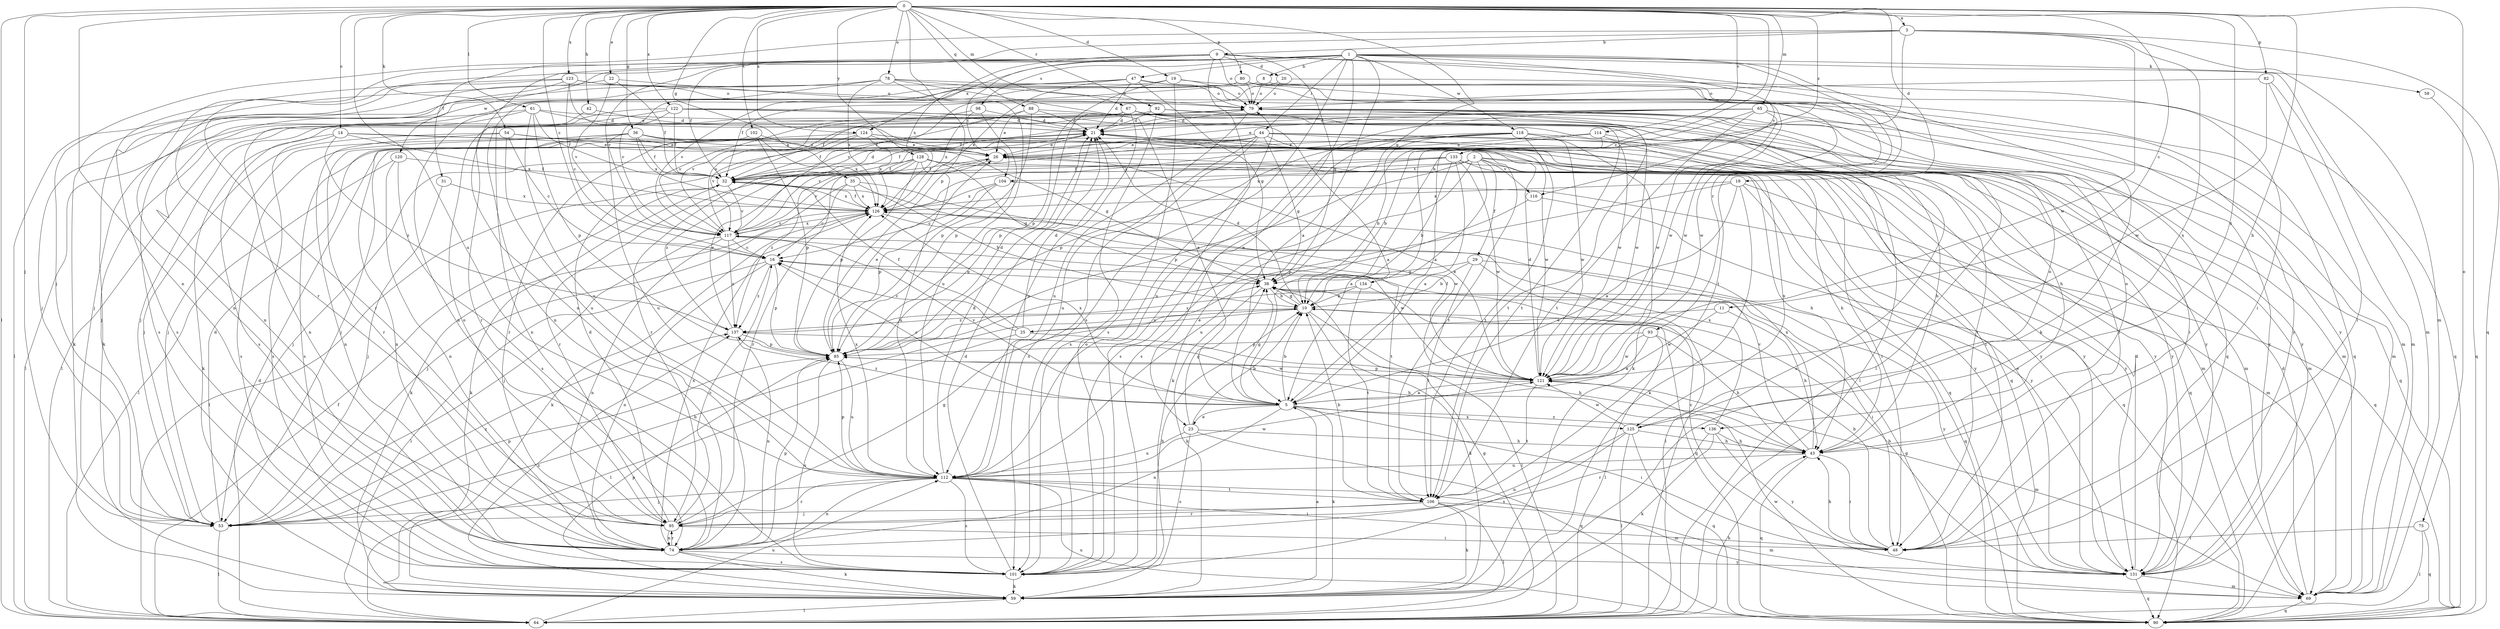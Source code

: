 strict digraph  {
0;
1;
2;
3;
5;
8;
9;
10;
11;
14;
16;
18;
19;
20;
21;
22;
23;
25;
26;
29;
31;
32;
35;
36;
38;
42;
43;
44;
47;
48;
53;
54;
58;
59;
61;
64;
65;
67;
69;
74;
75;
78;
79;
80;
82;
85;
88;
90;
92;
93;
95;
98;
101;
102;
104;
106;
112;
114;
116;
117;
118;
120;
121;
122;
123;
124;
125;
126;
128;
131;
133;
134;
136;
137;
0 -> 3  [label=a];
0 -> 11  [label=c];
0 -> 14  [label=c];
0 -> 16  [label=c];
0 -> 18  [label=d];
0 -> 19  [label=d];
0 -> 22  [label=e];
0 -> 35  [label=g];
0 -> 36  [label=g];
0 -> 38  [label=g];
0 -> 42  [label=h];
0 -> 43  [label=h];
0 -> 53  [label=j];
0 -> 54  [label=k];
0 -> 61  [label=l];
0 -> 64  [label=l];
0 -> 65  [label=m];
0 -> 67  [label=m];
0 -> 74  [label=n];
0 -> 75  [label=o];
0 -> 78  [label=o];
0 -> 80  [label=p];
0 -> 82  [label=p];
0 -> 85  [label=p];
0 -> 88  [label=q];
0 -> 92  [label=r];
0 -> 102  [label=t];
0 -> 112  [label=u];
0 -> 114  [label=v];
0 -> 122  [label=x];
0 -> 123  [label=x];
0 -> 124  [label=x];
0 -> 128  [label=y];
0 -> 133  [label=z];
0 -> 134  [label=z];
0 -> 136  [label=z];
1 -> 5  [label=a];
1 -> 8  [label=b];
1 -> 23  [label=e];
1 -> 44  [label=i];
1 -> 47  [label=i];
1 -> 58  [label=k];
1 -> 59  [label=k];
1 -> 69  [label=m];
1 -> 74  [label=n];
1 -> 93  [label=r];
1 -> 95  [label=r];
1 -> 98  [label=s];
1 -> 101  [label=s];
1 -> 116  [label=v];
1 -> 118  [label=w];
1 -> 120  [label=w];
1 -> 124  [label=x];
2 -> 5  [label=a];
2 -> 29  [label=f];
2 -> 59  [label=k];
2 -> 85  [label=p];
2 -> 90  [label=q];
2 -> 104  [label=t];
2 -> 116  [label=v];
2 -> 117  [label=v];
2 -> 125  [label=x];
2 -> 131  [label=y];
3 -> 9  [label=b];
3 -> 10  [label=b];
3 -> 31  [label=f];
3 -> 53  [label=j];
3 -> 69  [label=m];
3 -> 90  [label=q];
3 -> 121  [label=w];
3 -> 125  [label=x];
5 -> 10  [label=b];
5 -> 16  [label=c];
5 -> 23  [label=e];
5 -> 38  [label=g];
5 -> 48  [label=i];
5 -> 59  [label=k];
5 -> 74  [label=n];
5 -> 117  [label=v];
5 -> 125  [label=x];
5 -> 126  [label=x];
5 -> 136  [label=z];
5 -> 137  [label=z];
8 -> 32  [label=f];
8 -> 79  [label=o];
8 -> 90  [label=q];
9 -> 20  [label=d];
9 -> 32  [label=f];
9 -> 38  [label=g];
9 -> 48  [label=i];
9 -> 74  [label=n];
9 -> 79  [label=o];
9 -> 101  [label=s];
9 -> 104  [label=t];
9 -> 106  [label=t];
9 -> 117  [label=v];
9 -> 126  [label=x];
10 -> 21  [label=d];
10 -> 25  [label=e];
10 -> 38  [label=g];
10 -> 59  [label=k];
10 -> 64  [label=l];
10 -> 137  [label=z];
11 -> 25  [label=e];
11 -> 43  [label=h];
11 -> 121  [label=w];
14 -> 26  [label=e];
14 -> 59  [label=k];
14 -> 101  [label=s];
14 -> 126  [label=x];
14 -> 131  [label=y];
14 -> 137  [label=z];
16 -> 38  [label=g];
16 -> 64  [label=l];
16 -> 74  [label=n];
16 -> 85  [label=p];
16 -> 137  [label=z];
18 -> 5  [label=a];
18 -> 59  [label=k];
18 -> 69  [label=m];
18 -> 85  [label=p];
18 -> 126  [label=x];
18 -> 131  [label=y];
19 -> 69  [label=m];
19 -> 74  [label=n];
19 -> 79  [label=o];
19 -> 85  [label=p];
19 -> 101  [label=s];
20 -> 79  [label=o];
20 -> 90  [label=q];
20 -> 117  [label=v];
21 -> 26  [label=e];
21 -> 32  [label=f];
21 -> 69  [label=m];
21 -> 131  [label=y];
22 -> 32  [label=f];
22 -> 59  [label=k];
22 -> 79  [label=o];
22 -> 117  [label=v];
23 -> 10  [label=b];
23 -> 38  [label=g];
23 -> 43  [label=h];
23 -> 90  [label=q];
23 -> 101  [label=s];
23 -> 112  [label=u];
25 -> 16  [label=c];
25 -> 21  [label=d];
25 -> 32  [label=f];
25 -> 43  [label=h];
25 -> 64  [label=l];
26 -> 32  [label=f];
26 -> 43  [label=h];
26 -> 137  [label=z];
29 -> 10  [label=b];
29 -> 38  [label=g];
29 -> 64  [label=l];
29 -> 90  [label=q];
29 -> 106  [label=t];
31 -> 53  [label=j];
31 -> 126  [label=x];
32 -> 21  [label=d];
32 -> 59  [label=k];
32 -> 64  [label=l];
32 -> 117  [label=v];
32 -> 126  [label=x];
35 -> 10  [label=b];
35 -> 16  [label=c];
35 -> 59  [label=k];
35 -> 121  [label=w];
35 -> 126  [label=x];
36 -> 26  [label=e];
36 -> 32  [label=f];
36 -> 53  [label=j];
36 -> 69  [label=m];
36 -> 95  [label=r];
36 -> 101  [label=s];
36 -> 106  [label=t];
36 -> 112  [label=u];
36 -> 126  [label=x];
38 -> 10  [label=b];
38 -> 48  [label=i];
38 -> 59  [label=k];
38 -> 131  [label=y];
42 -> 21  [label=d];
42 -> 53  [label=j];
43 -> 48  [label=i];
43 -> 79  [label=o];
43 -> 90  [label=q];
43 -> 112  [label=u];
43 -> 117  [label=v];
43 -> 126  [label=x];
44 -> 26  [label=e];
44 -> 38  [label=g];
44 -> 48  [label=i];
44 -> 53  [label=j];
44 -> 69  [label=m];
44 -> 95  [label=r];
44 -> 101  [label=s];
44 -> 112  [label=u];
44 -> 117  [label=v];
44 -> 121  [label=w];
44 -> 131  [label=y];
47 -> 21  [label=d];
47 -> 38  [label=g];
47 -> 53  [label=j];
47 -> 74  [label=n];
47 -> 79  [label=o];
47 -> 121  [label=w];
47 -> 126  [label=x];
48 -> 10  [label=b];
48 -> 16  [label=c];
48 -> 43  [label=h];
53 -> 10  [label=b];
53 -> 21  [label=d];
53 -> 64  [label=l];
53 -> 85  [label=p];
53 -> 137  [label=z];
54 -> 16  [label=c];
54 -> 26  [label=e];
54 -> 38  [label=g];
54 -> 53  [label=j];
54 -> 74  [label=n];
54 -> 112  [label=u];
58 -> 90  [label=q];
59 -> 5  [label=a];
59 -> 64  [label=l];
59 -> 85  [label=p];
59 -> 137  [label=z];
61 -> 21  [label=d];
61 -> 32  [label=f];
61 -> 43  [label=h];
61 -> 64  [label=l];
61 -> 74  [label=n];
61 -> 85  [label=p];
61 -> 112  [label=u];
64 -> 21  [label=d];
64 -> 32  [label=f];
64 -> 38  [label=g];
64 -> 43  [label=h];
64 -> 79  [label=o];
64 -> 112  [label=u];
65 -> 5  [label=a];
65 -> 21  [label=d];
65 -> 26  [label=e];
65 -> 32  [label=f];
65 -> 48  [label=i];
65 -> 69  [label=m];
65 -> 106  [label=t];
65 -> 112  [label=u];
65 -> 121  [label=w];
67 -> 5  [label=a];
67 -> 21  [label=d];
67 -> 69  [label=m];
67 -> 85  [label=p];
67 -> 95  [label=r];
67 -> 106  [label=t];
67 -> 112  [label=u];
67 -> 117  [label=v];
67 -> 121  [label=w];
69 -> 21  [label=d];
69 -> 90  [label=q];
74 -> 59  [label=k];
74 -> 85  [label=p];
74 -> 95  [label=r];
74 -> 101  [label=s];
74 -> 126  [label=x];
74 -> 131  [label=y];
75 -> 48  [label=i];
75 -> 64  [label=l];
75 -> 90  [label=q];
78 -> 5  [label=a];
78 -> 64  [label=l];
78 -> 79  [label=o];
78 -> 101  [label=s];
78 -> 112  [label=u];
78 -> 117  [label=v];
78 -> 121  [label=w];
78 -> 126  [label=x];
79 -> 21  [label=d];
79 -> 48  [label=i];
79 -> 74  [label=n];
79 -> 106  [label=t];
79 -> 112  [label=u];
79 -> 131  [label=y];
80 -> 53  [label=j];
80 -> 74  [label=n];
80 -> 79  [label=o];
80 -> 90  [label=q];
80 -> 117  [label=v];
80 -> 121  [label=w];
80 -> 131  [label=y];
82 -> 48  [label=i];
82 -> 69  [label=m];
82 -> 79  [label=o];
82 -> 121  [label=w];
85 -> 21  [label=d];
85 -> 26  [label=e];
85 -> 101  [label=s];
85 -> 112  [label=u];
85 -> 121  [label=w];
88 -> 21  [label=d];
88 -> 26  [label=e];
88 -> 32  [label=f];
88 -> 48  [label=i];
88 -> 85  [label=p];
90 -> 38  [label=g];
90 -> 112  [label=u];
90 -> 121  [label=w];
92 -> 21  [label=d];
92 -> 64  [label=l];
92 -> 101  [label=s];
92 -> 117  [label=v];
92 -> 131  [label=y];
93 -> 5  [label=a];
93 -> 43  [label=h];
93 -> 64  [label=l];
93 -> 85  [label=p];
93 -> 121  [label=w];
95 -> 16  [label=c];
95 -> 21  [label=d];
95 -> 38  [label=g];
95 -> 48  [label=i];
95 -> 74  [label=n];
95 -> 79  [label=o];
98 -> 21  [label=d];
98 -> 32  [label=f];
98 -> 85  [label=p];
98 -> 126  [label=x];
101 -> 10  [label=b];
101 -> 21  [label=d];
101 -> 59  [label=k];
101 -> 79  [label=o];
102 -> 26  [label=e];
102 -> 74  [label=n];
102 -> 85  [label=p];
102 -> 101  [label=s];
102 -> 126  [label=x];
104 -> 16  [label=c];
104 -> 85  [label=p];
104 -> 90  [label=q];
104 -> 126  [label=x];
106 -> 10  [label=b];
106 -> 53  [label=j];
106 -> 59  [label=k];
106 -> 64  [label=l];
106 -> 69  [label=m];
106 -> 95  [label=r];
112 -> 21  [label=d];
112 -> 48  [label=i];
112 -> 53  [label=j];
112 -> 69  [label=m];
112 -> 74  [label=n];
112 -> 85  [label=p];
112 -> 95  [label=r];
112 -> 101  [label=s];
112 -> 106  [label=t];
112 -> 121  [label=w];
112 -> 126  [label=x];
114 -> 10  [label=b];
114 -> 26  [label=e];
114 -> 64  [label=l];
114 -> 90  [label=q];
114 -> 101  [label=s];
116 -> 90  [label=q];
116 -> 112  [label=u];
117 -> 16  [label=c];
117 -> 53  [label=j];
117 -> 74  [label=n];
117 -> 79  [label=o];
117 -> 121  [label=w];
117 -> 126  [label=x];
117 -> 137  [label=z];
118 -> 10  [label=b];
118 -> 26  [label=e];
118 -> 43  [label=h];
118 -> 59  [label=k];
118 -> 85  [label=p];
118 -> 101  [label=s];
118 -> 106  [label=t];
118 -> 121  [label=w];
118 -> 126  [label=x];
120 -> 32  [label=f];
120 -> 64  [label=l];
120 -> 74  [label=n];
120 -> 101  [label=s];
121 -> 5  [label=a];
121 -> 21  [label=d];
121 -> 26  [label=e];
121 -> 32  [label=f];
121 -> 69  [label=m];
121 -> 85  [label=p];
121 -> 106  [label=t];
122 -> 21  [label=d];
122 -> 32  [label=f];
122 -> 53  [label=j];
122 -> 64  [label=l];
122 -> 101  [label=s];
122 -> 121  [label=w];
122 -> 131  [label=y];
123 -> 16  [label=c];
123 -> 26  [label=e];
123 -> 59  [label=k];
123 -> 79  [label=o];
123 -> 95  [label=r];
123 -> 101  [label=s];
123 -> 131  [label=y];
124 -> 26  [label=e];
124 -> 32  [label=f];
124 -> 90  [label=q];
124 -> 95  [label=r];
124 -> 117  [label=v];
124 -> 126  [label=x];
124 -> 131  [label=y];
125 -> 43  [label=h];
125 -> 64  [label=l];
125 -> 74  [label=n];
125 -> 79  [label=o];
125 -> 90  [label=q];
125 -> 101  [label=s];
125 -> 121  [label=w];
126 -> 32  [label=f];
126 -> 53  [label=j];
126 -> 59  [label=k];
126 -> 106  [label=t];
126 -> 117  [label=v];
128 -> 32  [label=f];
128 -> 38  [label=g];
128 -> 53  [label=j];
128 -> 85  [label=p];
128 -> 90  [label=q];
128 -> 95  [label=r];
128 -> 112  [label=u];
128 -> 131  [label=y];
128 -> 137  [label=z];
131 -> 10  [label=b];
131 -> 21  [label=d];
131 -> 26  [label=e];
131 -> 69  [label=m];
131 -> 90  [label=q];
133 -> 5  [label=a];
133 -> 10  [label=b];
133 -> 32  [label=f];
133 -> 43  [label=h];
133 -> 48  [label=i];
133 -> 95  [label=r];
133 -> 121  [label=w];
133 -> 126  [label=x];
134 -> 10  [label=b];
134 -> 90  [label=q];
134 -> 106  [label=t];
134 -> 137  [label=z];
136 -> 43  [label=h];
136 -> 59  [label=k];
136 -> 95  [label=r];
136 -> 126  [label=x];
136 -> 131  [label=y];
137 -> 26  [label=e];
137 -> 43  [label=h];
137 -> 74  [label=n];
137 -> 85  [label=p];
}
